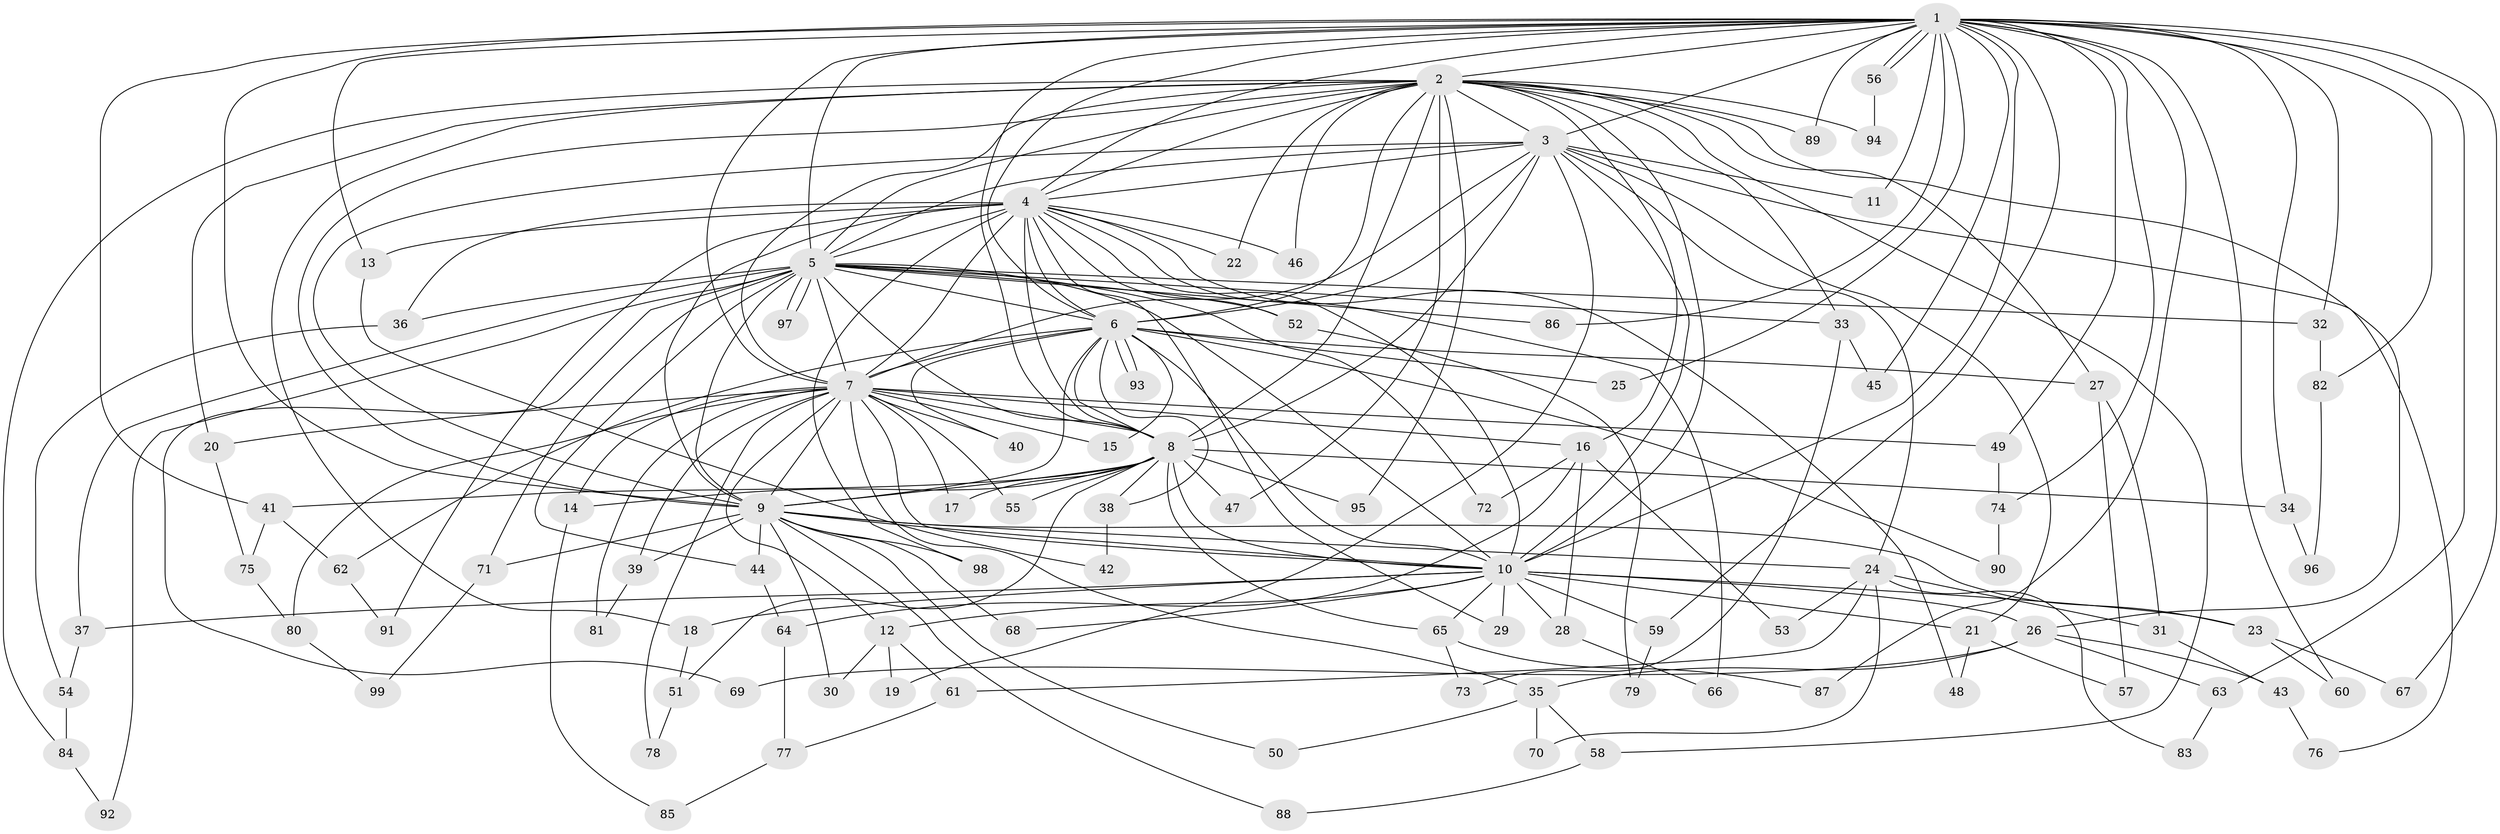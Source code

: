 // Generated by graph-tools (version 1.1) at 2025/14/03/09/25 04:14:16]
// undirected, 99 vertices, 223 edges
graph export_dot {
graph [start="1"]
  node [color=gray90,style=filled];
  1;
  2;
  3;
  4;
  5;
  6;
  7;
  8;
  9;
  10;
  11;
  12;
  13;
  14;
  15;
  16;
  17;
  18;
  19;
  20;
  21;
  22;
  23;
  24;
  25;
  26;
  27;
  28;
  29;
  30;
  31;
  32;
  33;
  34;
  35;
  36;
  37;
  38;
  39;
  40;
  41;
  42;
  43;
  44;
  45;
  46;
  47;
  48;
  49;
  50;
  51;
  52;
  53;
  54;
  55;
  56;
  57;
  58;
  59;
  60;
  61;
  62;
  63;
  64;
  65;
  66;
  67;
  68;
  69;
  70;
  71;
  72;
  73;
  74;
  75;
  76;
  77;
  78;
  79;
  80;
  81;
  82;
  83;
  84;
  85;
  86;
  87;
  88;
  89;
  90;
  91;
  92;
  93;
  94;
  95;
  96;
  97;
  98;
  99;
  1 -- 2;
  1 -- 3;
  1 -- 4;
  1 -- 5;
  1 -- 6;
  1 -- 7;
  1 -- 8;
  1 -- 9;
  1 -- 10;
  1 -- 11;
  1 -- 13;
  1 -- 25;
  1 -- 32;
  1 -- 34;
  1 -- 41;
  1 -- 45;
  1 -- 49;
  1 -- 56;
  1 -- 56;
  1 -- 59;
  1 -- 60;
  1 -- 63;
  1 -- 67;
  1 -- 74;
  1 -- 82;
  1 -- 86;
  1 -- 87;
  1 -- 89;
  2 -- 3;
  2 -- 4;
  2 -- 5;
  2 -- 6;
  2 -- 7;
  2 -- 8;
  2 -- 9;
  2 -- 10;
  2 -- 16;
  2 -- 18;
  2 -- 20;
  2 -- 22;
  2 -- 26;
  2 -- 27;
  2 -- 33;
  2 -- 46;
  2 -- 47;
  2 -- 58;
  2 -- 84;
  2 -- 89;
  2 -- 94;
  2 -- 95;
  3 -- 4;
  3 -- 5;
  3 -- 6;
  3 -- 7;
  3 -- 8;
  3 -- 9;
  3 -- 10;
  3 -- 11;
  3 -- 19;
  3 -- 21;
  3 -- 24;
  3 -- 76;
  4 -- 5;
  4 -- 6;
  4 -- 7;
  4 -- 8;
  4 -- 9;
  4 -- 10;
  4 -- 13;
  4 -- 22;
  4 -- 29;
  4 -- 36;
  4 -- 46;
  4 -- 48;
  4 -- 52;
  4 -- 66;
  4 -- 91;
  4 -- 98;
  5 -- 6;
  5 -- 7;
  5 -- 8;
  5 -- 9;
  5 -- 10;
  5 -- 32;
  5 -- 33;
  5 -- 36;
  5 -- 37;
  5 -- 44;
  5 -- 52;
  5 -- 69;
  5 -- 71;
  5 -- 72;
  5 -- 86;
  5 -- 92;
  5 -- 97;
  5 -- 97;
  6 -- 7;
  6 -- 8;
  6 -- 9;
  6 -- 10;
  6 -- 15;
  6 -- 25;
  6 -- 27;
  6 -- 38;
  6 -- 40;
  6 -- 62;
  6 -- 90;
  6 -- 93;
  6 -- 93;
  7 -- 8;
  7 -- 9;
  7 -- 10;
  7 -- 12;
  7 -- 14;
  7 -- 15;
  7 -- 16;
  7 -- 17;
  7 -- 20;
  7 -- 35;
  7 -- 39;
  7 -- 40;
  7 -- 49;
  7 -- 55;
  7 -- 78;
  7 -- 80;
  7 -- 81;
  8 -- 9;
  8 -- 10;
  8 -- 14;
  8 -- 17;
  8 -- 34;
  8 -- 38;
  8 -- 41;
  8 -- 47;
  8 -- 51;
  8 -- 55;
  8 -- 65;
  8 -- 95;
  9 -- 10;
  9 -- 23;
  9 -- 24;
  9 -- 30;
  9 -- 39;
  9 -- 44;
  9 -- 50;
  9 -- 68;
  9 -- 71;
  9 -- 88;
  9 -- 98;
  10 -- 12;
  10 -- 18;
  10 -- 21;
  10 -- 23;
  10 -- 26;
  10 -- 28;
  10 -- 29;
  10 -- 37;
  10 -- 59;
  10 -- 65;
  10 -- 68;
  12 -- 19;
  12 -- 30;
  12 -- 61;
  13 -- 42;
  14 -- 85;
  16 -- 28;
  16 -- 53;
  16 -- 64;
  16 -- 72;
  18 -- 51;
  20 -- 75;
  21 -- 48;
  21 -- 57;
  23 -- 60;
  23 -- 67;
  24 -- 31;
  24 -- 53;
  24 -- 61;
  24 -- 70;
  24 -- 83;
  26 -- 35;
  26 -- 43;
  26 -- 63;
  26 -- 69;
  27 -- 31;
  27 -- 57;
  28 -- 66;
  31 -- 43;
  32 -- 82;
  33 -- 45;
  33 -- 73;
  34 -- 96;
  35 -- 50;
  35 -- 58;
  35 -- 70;
  36 -- 54;
  37 -- 54;
  38 -- 42;
  39 -- 81;
  41 -- 62;
  41 -- 75;
  43 -- 76;
  44 -- 64;
  49 -- 74;
  51 -- 78;
  52 -- 79;
  54 -- 84;
  56 -- 94;
  58 -- 88;
  59 -- 79;
  61 -- 77;
  62 -- 91;
  63 -- 83;
  64 -- 77;
  65 -- 73;
  65 -- 87;
  71 -- 99;
  74 -- 90;
  75 -- 80;
  77 -- 85;
  80 -- 99;
  82 -- 96;
  84 -- 92;
}
